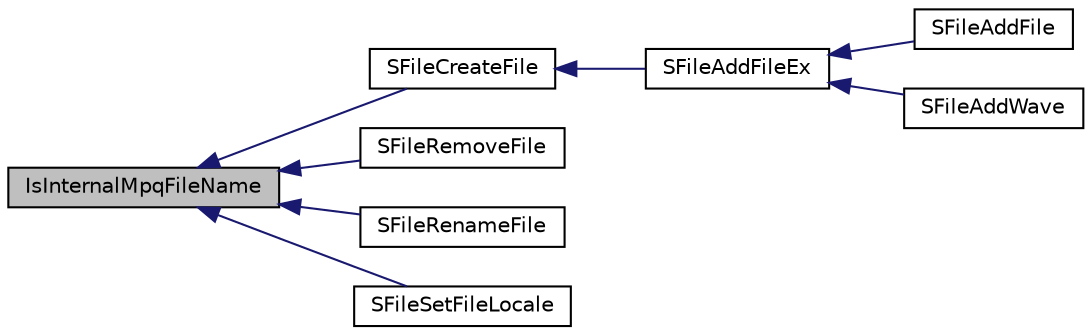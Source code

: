 digraph G
{
  edge [fontname="Helvetica",fontsize="10",labelfontname="Helvetica",labelfontsize="10"];
  node [fontname="Helvetica",fontsize="10",shape=record];
  rankdir="LR";
  Node1 [label="IsInternalMpqFileName",height=0.2,width=0.4,color="black", fillcolor="grey75", style="filled" fontcolor="black"];
  Node1 -> Node2 [dir="back",color="midnightblue",fontsize="10",style="solid",fontname="Helvetica"];
  Node2 [label="SFileCreateFile",height=0.2,width=0.4,color="black", fillcolor="white", style="filled",URL="$_storm_lib_8h.html#ae3ab9ea48707f8edb0decb7fef53e896"];
  Node2 -> Node3 [dir="back",color="midnightblue",fontsize="10",style="solid",fontname="Helvetica"];
  Node3 [label="SFileAddFileEx",height=0.2,width=0.4,color="black", fillcolor="white", style="filled",URL="$_storm_lib_8h.html#a9d092079ada150e05bfed5a26e65e184"];
  Node3 -> Node4 [dir="back",color="midnightblue",fontsize="10",style="solid",fontname="Helvetica"];
  Node4 [label="SFileAddFile",height=0.2,width=0.4,color="black", fillcolor="white", style="filled",URL="$_storm_lib_8h.html#ab6184a31092ac5364a8746b1fca3a822"];
  Node3 -> Node5 [dir="back",color="midnightblue",fontsize="10",style="solid",fontname="Helvetica"];
  Node5 [label="SFileAddWave",height=0.2,width=0.4,color="black", fillcolor="white", style="filled",URL="$_storm_lib_8h.html#a4cc5ee53bb9a41f91d71a0be809ede22"];
  Node1 -> Node6 [dir="back",color="midnightblue",fontsize="10",style="solid",fontname="Helvetica"];
  Node6 [label="SFileRemoveFile",height=0.2,width=0.4,color="black", fillcolor="white", style="filled",URL="$_storm_lib_8h.html#a78b84dd7671288c4fa62d0ae748b831d"];
  Node1 -> Node7 [dir="back",color="midnightblue",fontsize="10",style="solid",fontname="Helvetica"];
  Node7 [label="SFileRenameFile",height=0.2,width=0.4,color="black", fillcolor="white", style="filled",URL="$_storm_lib_8h.html#abf315c2be57e5ebb9790cf84fe88ef03"];
  Node1 -> Node8 [dir="back",color="midnightblue",fontsize="10",style="solid",fontname="Helvetica"];
  Node8 [label="SFileSetFileLocale",height=0.2,width=0.4,color="black", fillcolor="white", style="filled",URL="$_storm_lib_8h.html#a7b5145c080be1df3647b57e93454a7fb"];
}
